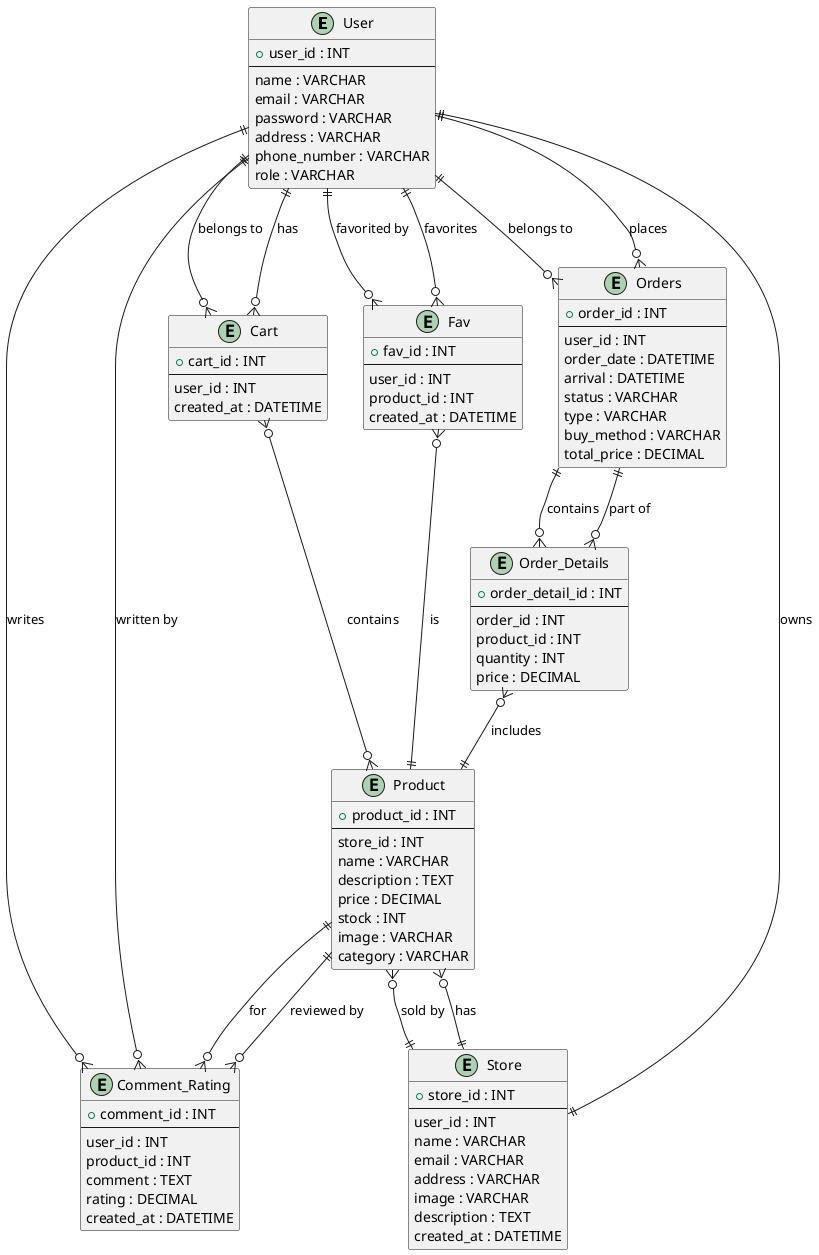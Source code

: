 @startuml
entity User {
    + user_id : INT
    --
    name : VARCHAR
    email : VARCHAR
    password : VARCHAR
    address : VARCHAR
    phone_number : VARCHAR
    role : VARCHAR
}

entity Cart {
    + cart_id : INT
    --
    user_id : INT
    created_at : DATETIME
}

entity Fav {
    + fav_id : INT
    --
    user_id : INT
    product_id : INT
    created_at : DATETIME
}

entity Orders {
    + order_id : INT
    --
    user_id : INT
    order_date : DATETIME
    arrival : DATETIME
    status : VARCHAR
    type : VARCHAR
    buy_method : VARCHAR
    total_price : DECIMAL
}

entity Product {
    + product_id : INT
    --
    store_id : INT
    name : VARCHAR
    description : TEXT
    price : DECIMAL
    stock : INT
    image : VARCHAR
    category : VARCHAR
}

entity Order_Details {
    + order_detail_id : INT
    --
    order_id : INT
    product_id : INT
    quantity : INT
    price : DECIMAL
}

entity Comment_Rating {
    + comment_id : INT
    --
    user_id : INT
    product_id : INT
    comment : TEXT
    rating : DECIMAL
    created_at : DATETIME
}

entity Store {
    + store_id : INT
    --
    user_id : INT
    name : VARCHAR
    email : VARCHAR
    address : VARCHAR
    image : VARCHAR
    description : TEXT
    created_at : DATETIME
}

' Relationships
User ||--o{ Cart : "has"
User ||--o{ Orders : "places"
User ||--o{ Fav : "favorites"
User ||--|| Store : "owns"
User ||--o{ Comment_Rating : "writes"

Cart }o--|| User : "belongs to"
Cart }o--o{ Product : "contains"

Fav }o--|| User : "favorited by"
Fav }o--|| Product : "is"

Orders }o--|| User : "belongs to"
Orders ||--o{ Order_Details : "contains"

Order_Details }o--|| Orders : "part of"
Order_Details }o--|| Product : "includes"

Product ||--o{ Comment_Rating : "reviewed by"
Product }o--|| Store : "sold by"

Comment_Rating }o--|| User : "written by"
Comment_Rating }o--|| Product : "for"

Store ||--o{ Product : "has"

@enduml
